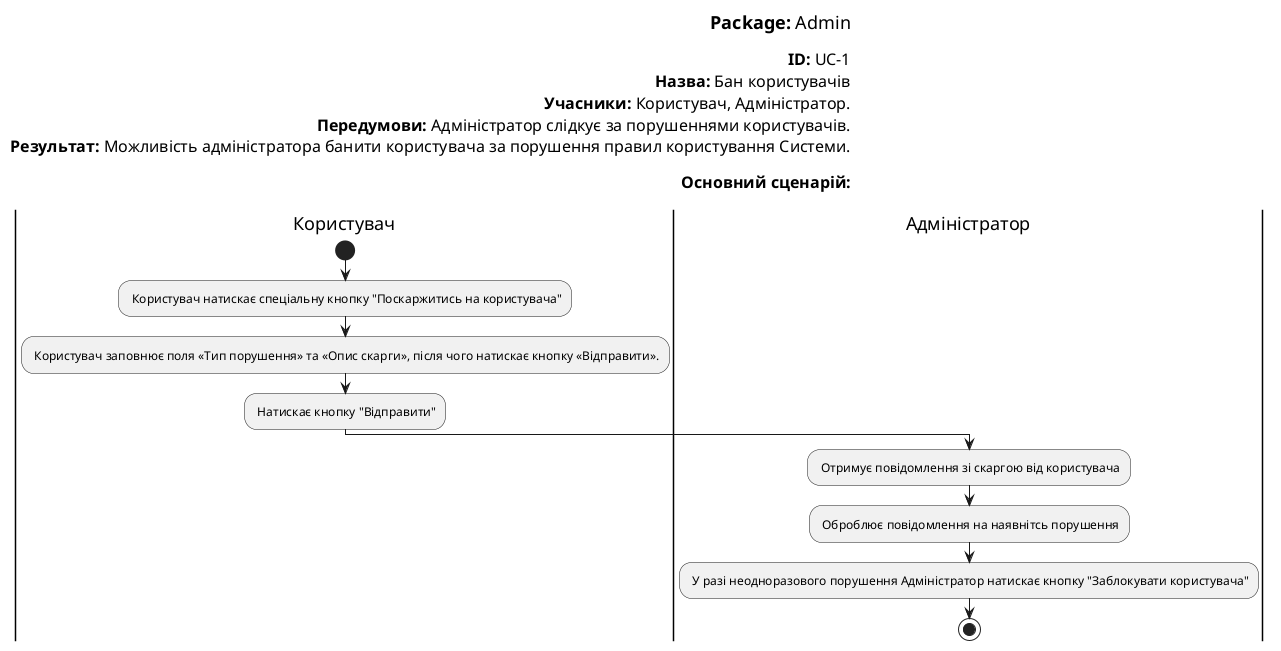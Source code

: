@startuml
left header
<font color=000 size=18><b>Package:</b> Admin

<font color=000 size=16><b>ID:</b> UC-1
<font color=000 size=16><b>Назва:</b> Бан користувачів
<font color=000 size=16><b>Учасники:</b> Користувач, Адміністратор.
<font color=000 size=16><b>Передумови:</b> Адміністратор слідкує за порушеннями користувачів.
<font color=000 size=16><b>Результат:</b> Можливість адміністратора банити користувача за порушення правил користування Системи.

<font color=000 size=16><b>Основний сценарій:</b>

end header

|Користувач|
start
: Користувач натискає спеціальну кнопку "Поскаржитись на користувача";

: Користувач заповнює поля «Тип порушення» та «Опис скарги», після чого натискає кнопку «Відправити».;

: Натискає кнопку "Відправити";

|Адміністратор|
: Отримує повідомлення зі скаргою від користувача;

: Оброблює повідомлення на наявнітсь порушення;

: У разі неодноразового порушення Адміністратор натискає кнопку "Заблокувати користувача";

stop;
@enduml